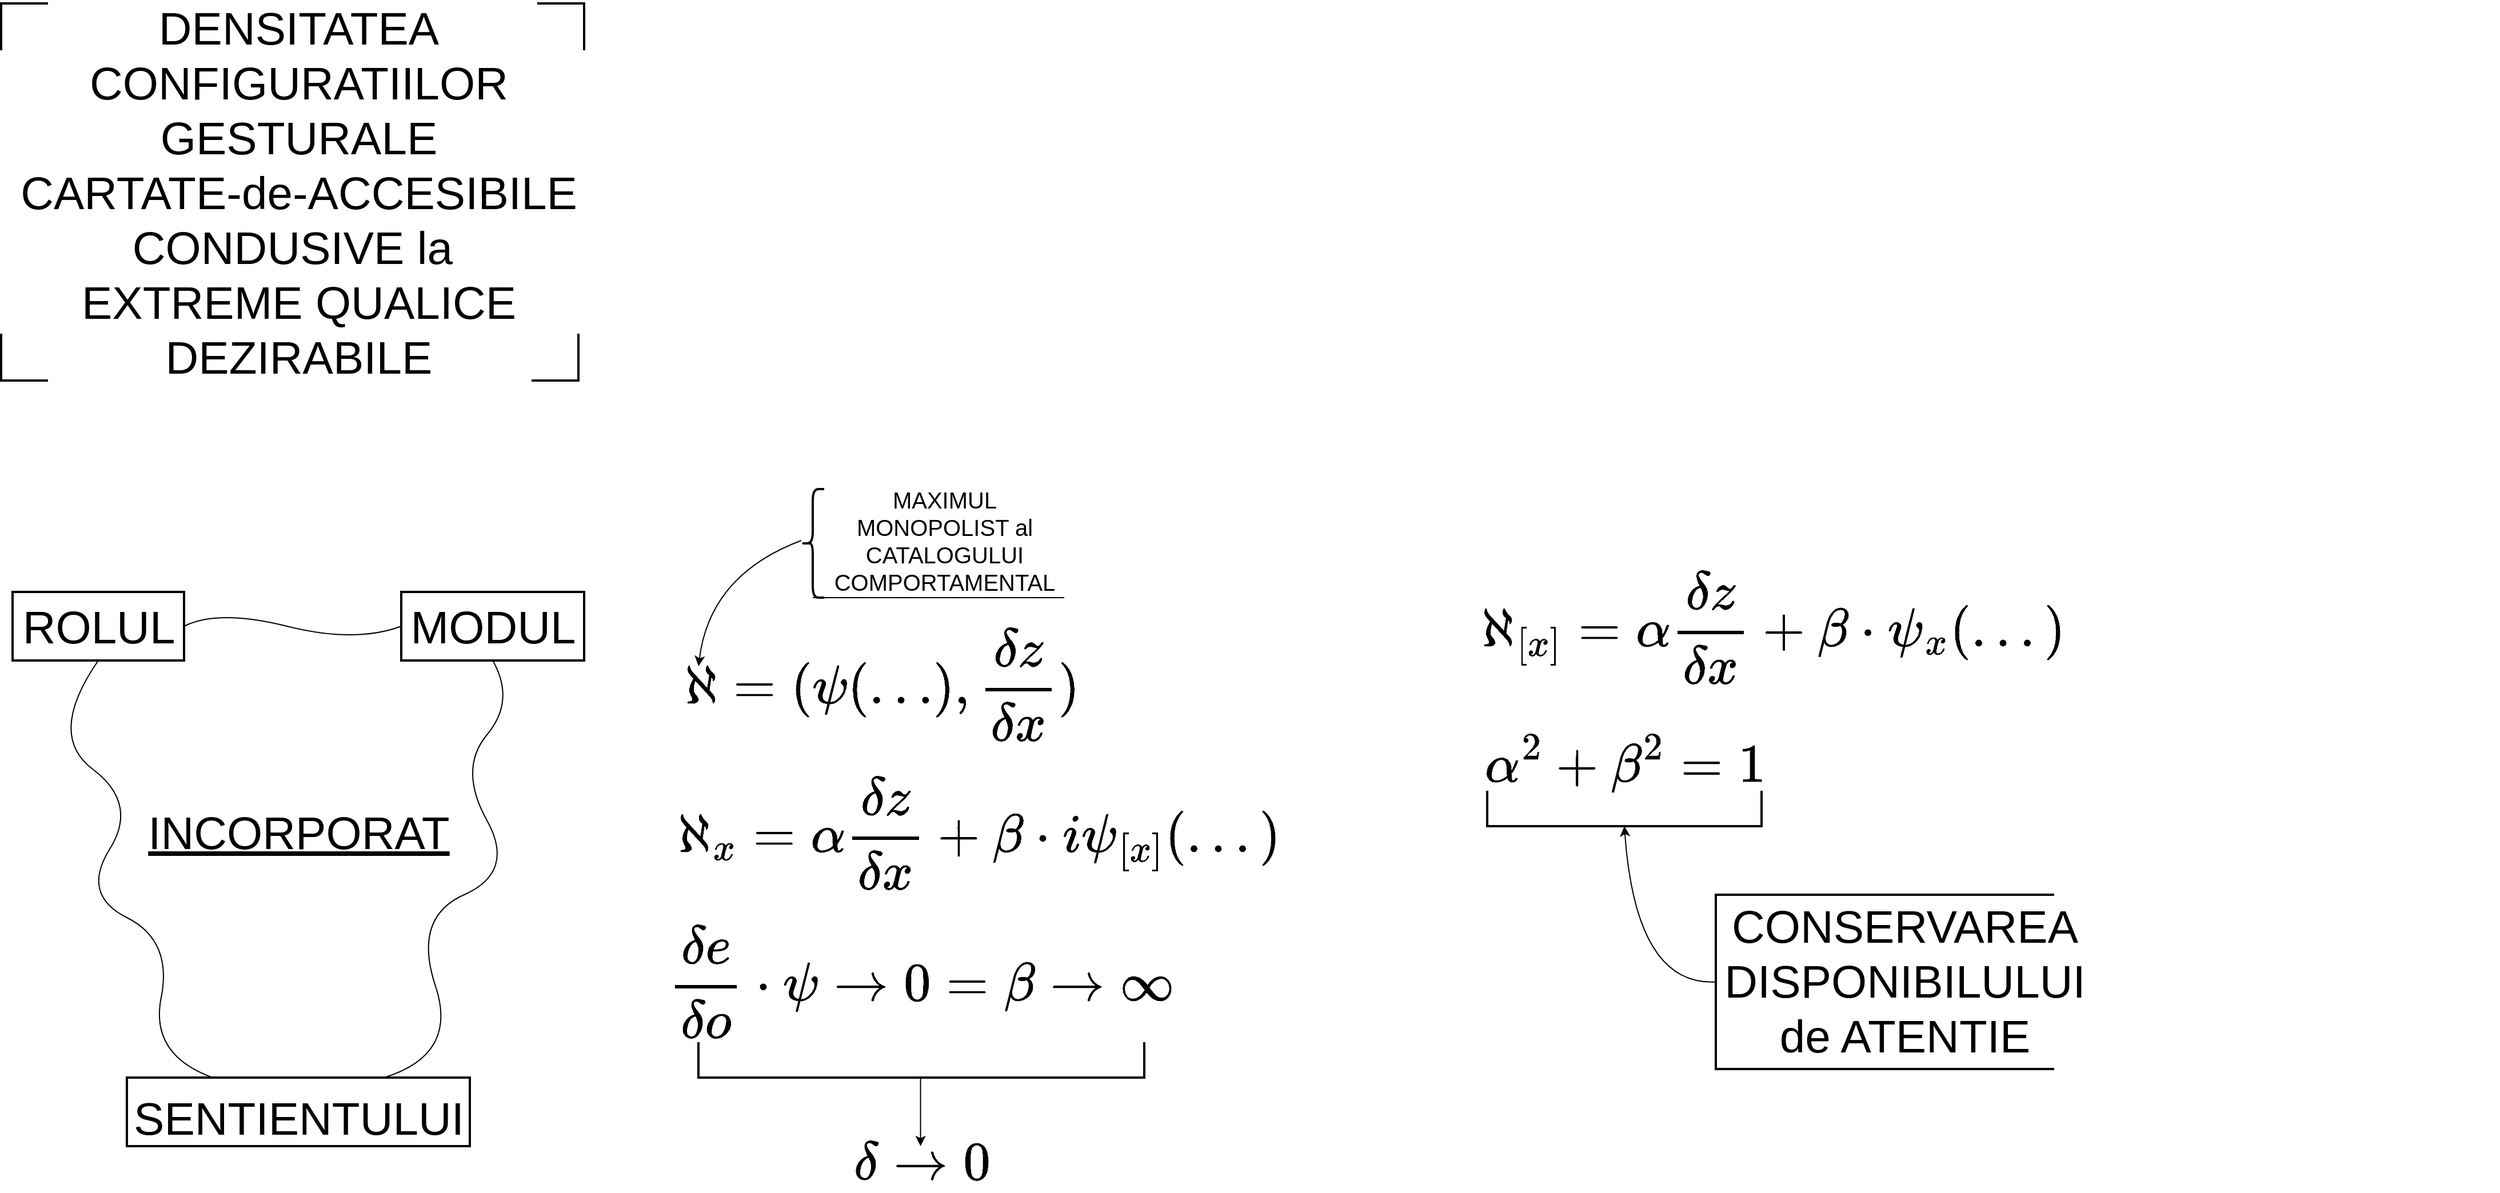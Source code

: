 <mxfile version="17.4.6" type="github">
  <diagram id="JWDJsJjKs2mHcT0vwFwG" name="Page-1">
    <mxGraphModel dx="2624" dy="3211" grid="1" gridSize="10" guides="1" tooltips="1" connect="1" arrows="1" fold="1" page="1" pageScale="1" pageWidth="850" pageHeight="1100" math="1" shadow="0">
      <root>
        <mxCell id="0" />
        <mxCell id="1" parent="0" />
        <mxCell id="5gJW-pD-rKpjJvPLWltT-1" value="&lt;font style=&quot;font-size: 40px&quot;&gt;DENSITATEA&lt;br&gt;CONFIGURATIILOR&lt;br&gt;GESTURALE&lt;br&gt;CARTATE-de-ACCESIBILE&lt;br&gt;CONDUSIVE la&amp;nbsp;&lt;br&gt;EXTREME QUALICE&lt;br&gt;DEZIRABILE&lt;br&gt;&lt;/font&gt;" style="text;html=1;align=center;verticalAlign=middle;resizable=0;points=[];autosize=1;strokeColor=none;fillColor=none;" vertex="1" parent="1">
          <mxGeometry x="-50" y="40" width="500" height="170" as="geometry" />
        </mxCell>
        <mxCell id="5gJW-pD-rKpjJvPLWltT-2" value="" style="shape=partialRectangle;whiteSpace=wrap;html=1;bottom=0;right=0;fillColor=none;fontSize=40;strokeWidth=2;" vertex="1" parent="1">
          <mxGeometry x="-60" y="-40" width="40" height="40" as="geometry" />
        </mxCell>
        <mxCell id="5gJW-pD-rKpjJvPLWltT-3" value="" style="shape=partialRectangle;whiteSpace=wrap;html=1;bottom=0;right=0;fillColor=none;fontSize=40;strokeWidth=2;rotation=90;" vertex="1" parent="1">
          <mxGeometry x="410" y="-40" width="40" height="40" as="geometry" />
        </mxCell>
        <mxCell id="5gJW-pD-rKpjJvPLWltT-4" value="" style="shape=partialRectangle;whiteSpace=wrap;html=1;bottom=0;right=0;fillColor=none;fontSize=40;strokeWidth=2;rotation=-180;" vertex="1" parent="1">
          <mxGeometry x="405" y="250" width="40" height="40" as="geometry" />
        </mxCell>
        <mxCell id="5gJW-pD-rKpjJvPLWltT-5" value="" style="shape=partialRectangle;whiteSpace=wrap;html=1;bottom=0;right=0;fillColor=none;fontSize=40;strokeWidth=2;rotation=-90;" vertex="1" parent="1">
          <mxGeometry x="-60" y="250" width="40" height="40" as="geometry" />
        </mxCell>
        <mxCell id="5gJW-pD-rKpjJvPLWltT-6" value="ROLUL" style="text;html=1;align=center;verticalAlign=middle;resizable=0;points=[];autosize=1;strokeColor=none;fillColor=none;fontSize=40;" vertex="1" parent="1">
          <mxGeometry x="-50" y="480" width="150" height="50" as="geometry" />
        </mxCell>
        <mxCell id="5gJW-pD-rKpjJvPLWltT-7" value="MODUL" style="text;html=1;align=center;verticalAlign=middle;resizable=0;points=[];autosize=1;strokeColor=none;fillColor=none;fontSize=40;" vertex="1" parent="1">
          <mxGeometry x="290" y="480" width="160" height="50" as="geometry" />
        </mxCell>
        <mxCell id="5gJW-pD-rKpjJvPLWltT-8" value="&lt;u&gt;INCORPORAT&lt;/u&gt;" style="text;html=1;align=center;verticalAlign=middle;resizable=0;points=[];autosize=1;strokeColor=none;fillColor=none;fontSize=40;" vertex="1" parent="1">
          <mxGeometry x="60" y="660" width="280" height="50" as="geometry" />
        </mxCell>
        <mxCell id="5gJW-pD-rKpjJvPLWltT-9" value="SENTIENTULUI" style="text;html=1;align=center;verticalAlign=middle;resizable=0;points=[];autosize=1;strokeColor=none;fillColor=none;fontSize=40;" vertex="1" parent="1">
          <mxGeometry x="50" y="910" width="300" height="50" as="geometry" />
        </mxCell>
        <mxCell id="5gJW-pD-rKpjJvPLWltT-10" value="" style="rounded=0;whiteSpace=wrap;html=1;fontSize=40;strokeWidth=2;fillColor=none;" vertex="1" parent="1">
          <mxGeometry x="-50" y="475" width="150" height="60" as="geometry" />
        </mxCell>
        <mxCell id="5gJW-pD-rKpjJvPLWltT-11" value="" style="rounded=0;whiteSpace=wrap;html=1;fontSize=40;strokeWidth=2;fillColor=none;" vertex="1" parent="1">
          <mxGeometry x="290" y="475" width="160" height="60" as="geometry" />
        </mxCell>
        <mxCell id="5gJW-pD-rKpjJvPLWltT-12" value="" style="rounded=0;whiteSpace=wrap;html=1;fontSize=40;strokeWidth=2;fillColor=none;" vertex="1" parent="1">
          <mxGeometry x="50" y="900" width="300" height="60" as="geometry" />
        </mxCell>
        <mxCell id="5gJW-pD-rKpjJvPLWltT-13" value="" style="endArrow=none;html=1;fontSize=40;exitX=1;exitY=0.5;exitDx=0;exitDy=0;entryX=0;entryY=0.5;entryDx=0;entryDy=0;curved=1;" edge="1" parent="1" source="5gJW-pD-rKpjJvPLWltT-10" target="5gJW-pD-rKpjJvPLWltT-11">
          <mxGeometry width="50" height="50" relative="1" as="geometry">
            <mxPoint x="300" y="580" as="sourcePoint" />
            <mxPoint x="350" y="530" as="targetPoint" />
            <Array as="points">
              <mxPoint x="130" y="490" />
              <mxPoint x="250" y="520" />
            </Array>
          </mxGeometry>
        </mxCell>
        <mxCell id="5gJW-pD-rKpjJvPLWltT-14" value="" style="endArrow=none;html=1;fontSize=40;curved=1;exitX=0.5;exitY=1;exitDx=0;exitDy=0;entryX=0.25;entryY=0;entryDx=0;entryDy=0;" edge="1" parent="1" source="5gJW-pD-rKpjJvPLWltT-10" target="5gJW-pD-rKpjJvPLWltT-12">
          <mxGeometry width="50" height="50" relative="1" as="geometry">
            <mxPoint x="300" y="580" as="sourcePoint" />
            <mxPoint x="350" y="530" as="targetPoint" />
            <Array as="points">
              <mxPoint x="-20" y="600" />
              <mxPoint x="60" y="660" />
              <mxPoint x="10" y="740" />
              <mxPoint x="90" y="780" />
              <mxPoint x="70" y="880" />
            </Array>
          </mxGeometry>
        </mxCell>
        <mxCell id="5gJW-pD-rKpjJvPLWltT-15" value="" style="endArrow=none;html=1;fontSize=40;curved=1;entryX=0.5;entryY=1;entryDx=0;entryDy=0;exitX=0.75;exitY=0;exitDx=0;exitDy=0;" edge="1" parent="1" source="5gJW-pD-rKpjJvPLWltT-12" target="5gJW-pD-rKpjJvPLWltT-11">
          <mxGeometry width="50" height="50" relative="1" as="geometry">
            <mxPoint x="300" y="580" as="sourcePoint" />
            <mxPoint x="350" y="530" as="targetPoint" />
            <Array as="points">
              <mxPoint x="340" y="880" />
              <mxPoint x="300" y="760" />
              <mxPoint x="390" y="720" />
              <mxPoint x="340" y="630" />
              <mxPoint x="390" y="570" />
            </Array>
          </mxGeometry>
        </mxCell>
        <mxCell id="5gJW-pD-rKpjJvPLWltT-17" value="&lt;font style=&quot;font-size: 40px&quot;&gt;$$\aleph = (\psi(\dots),\frac{\delta z}{\delta x})$$&lt;/font&gt;" style="text;html=1;align=center;verticalAlign=middle;resizable=0;points=[];autosize=1;strokeColor=none;fillColor=none;fontSize=25;" vertex="1" parent="1">
          <mxGeometry x="280" y="535" width="860" height="40" as="geometry" />
        </mxCell>
        <mxCell id="5gJW-pD-rKpjJvPLWltT-18" value="$$\aleph_x = \alpha \frac{\delta z}{\delta x} + \beta \cdot \mathcal{i} \psi_{[x]}(...)$$" style="text;html=1;align=center;verticalAlign=middle;resizable=0;points=[];autosize=1;strokeColor=none;fillColor=none;fontSize=40;" vertex="1" parent="1">
          <mxGeometry x="60" y="660" width="1470" height="50" as="geometry" />
        </mxCell>
        <mxCell id="5gJW-pD-rKpjJvPLWltT-19" value="$$\frac{\delta e}{\delta o} \cdot \psi \rightarrow 0 = \beta \rightarrow \infty$$" style="text;html=1;align=center;verticalAlign=middle;resizable=0;points=[];autosize=1;strokeColor=none;fillColor=none;fontSize=40;" vertex="1" parent="1">
          <mxGeometry x="80" y="790" width="1330" height="50" as="geometry" />
        </mxCell>
        <mxCell id="5gJW-pD-rKpjJvPLWltT-20" value="" style="shape=partialRectangle;whiteSpace=wrap;html=1;bottom=1;right=1;left=1;top=0;fillColor=none;routingCenterX=-0.5;fontSize=40;strokeWidth=2;" vertex="1" parent="1">
          <mxGeometry x="550" y="870" width="390" height="30" as="geometry" />
        </mxCell>
        <mxCell id="5gJW-pD-rKpjJvPLWltT-21" value="$$\delta \rightarrow 0$$" style="text;html=1;align=center;verticalAlign=middle;resizable=0;points=[];autosize=1;strokeColor=none;fillColor=none;fontSize=40;" vertex="1" parent="1">
          <mxGeometry x="525" y="950" width="440" height="50" as="geometry" />
        </mxCell>
        <mxCell id="5gJW-pD-rKpjJvPLWltT-22" value="" style="endArrow=classic;html=1;fontSize=40;curved=1;" edge="1" parent="1">
          <mxGeometry width="50" height="50" relative="1" as="geometry">
            <mxPoint x="744.29" y="900" as="sourcePoint" />
            <mxPoint x="744.29" y="960" as="targetPoint" />
          </mxGeometry>
        </mxCell>
        <mxCell id="5gJW-pD-rKpjJvPLWltT-24" value="MAXIMUL&lt;br&gt;MONOPOLIST al&lt;br&gt;CATALOGULUI&lt;br&gt;COMPORTAMENTAL" style="text;html=1;align=center;verticalAlign=middle;resizable=0;points=[];autosize=1;strokeColor=none;fillColor=none;fontSize=20;" vertex="1" parent="1">
          <mxGeometry x="660" y="380" width="210" height="100" as="geometry" />
        </mxCell>
        <mxCell id="5gJW-pD-rKpjJvPLWltT-25" value="" style="endArrow=none;html=1;fontSize=20;curved=1;" edge="1" parent="1">
          <mxGeometry width="50" height="50" relative="1" as="geometry">
            <mxPoint x="650" y="480" as="sourcePoint" />
            <mxPoint x="870" y="480" as="targetPoint" />
          </mxGeometry>
        </mxCell>
        <mxCell id="5gJW-pD-rKpjJvPLWltT-26" value="" style="shape=curlyBracket;whiteSpace=wrap;html=1;rounded=1;fontSize=20;strokeWidth=2;fillColor=none;" vertex="1" parent="1">
          <mxGeometry x="640" y="385" width="20" height="95" as="geometry" />
        </mxCell>
        <mxCell id="5gJW-pD-rKpjJvPLWltT-27" value="" style="endArrow=classic;html=1;fontSize=20;curved=1;entryX=0.314;entryY=0.125;entryDx=0;entryDy=0;entryPerimeter=0;" edge="1" parent="1" target="5gJW-pD-rKpjJvPLWltT-17">
          <mxGeometry width="50" height="50" relative="1" as="geometry">
            <mxPoint x="640" y="430" as="sourcePoint" />
            <mxPoint x="560" y="450" as="targetPoint" />
            <Array as="points">
              <mxPoint x="560" y="460" />
            </Array>
          </mxGeometry>
        </mxCell>
        <mxCell id="5gJW-pD-rKpjJvPLWltT-28" value="&lt;font style=&quot;font-size: 40px&quot;&gt;$$\aleph_{[x]}=\alpha \frac{\delta z}{\delta x} + \beta \cdot \psi_{x}(...)$$&lt;/font&gt;" style="text;html=1;align=center;verticalAlign=middle;resizable=0;points=[];autosize=1;strokeColor=none;fillColor=none;fontSize=20;" vertex="1" parent="1">
          <mxGeometry x="855" y="485" width="1270" height="40" as="geometry" />
        </mxCell>
        <mxCell id="5gJW-pD-rKpjJvPLWltT-29" value="$$\alpha^2 + \beta^2=1$$" style="text;html=1;align=center;verticalAlign=middle;resizable=0;points=[];autosize=1;strokeColor=none;fillColor=none;fontSize=40;" vertex="1" parent="1">
          <mxGeometry x="1120" y="600" width="480" height="50" as="geometry" />
        </mxCell>
        <mxCell id="5gJW-pD-rKpjJvPLWltT-30" value="" style="shape=partialRectangle;whiteSpace=wrap;html=1;bottom=1;right=1;left=1;top=0;fillColor=none;routingCenterX=-0.5;fontSize=40;strokeWidth=2;" vertex="1" parent="1">
          <mxGeometry x="1240" y="650" width="240" height="30" as="geometry" />
        </mxCell>
        <mxCell id="5gJW-pD-rKpjJvPLWltT-31" value="CONSERVAREA&lt;br&gt;DISPONIBILULUI&lt;br&gt;de ATENTIE" style="text;html=1;align=center;verticalAlign=middle;resizable=0;points=[];autosize=1;strokeColor=none;fillColor=none;fontSize=40;" vertex="1" parent="1">
          <mxGeometry x="1440" y="740" width="330" height="150" as="geometry" />
        </mxCell>
        <mxCell id="5gJW-pD-rKpjJvPLWltT-32" value="" style="shape=partialRectangle;whiteSpace=wrap;html=1;bottom=1;right=1;left=1;top=0;fillColor=none;routingCenterX=-0.5;fontSize=40;strokeWidth=2;rotation=90;" vertex="1" parent="1">
          <mxGeometry x="1511.25" y="668.75" width="152.5" height="295" as="geometry" />
        </mxCell>
        <mxCell id="5gJW-pD-rKpjJvPLWltT-33" value="" style="endArrow=classic;html=1;fontSize=40;curved=1;exitX=0.5;exitY=1;exitDx=0;exitDy=0;entryX=0.5;entryY=1;entryDx=0;entryDy=0;" edge="1" parent="1" source="5gJW-pD-rKpjJvPLWltT-32" target="5gJW-pD-rKpjJvPLWltT-30">
          <mxGeometry width="50" height="50" relative="1" as="geometry">
            <mxPoint x="1300" y="600" as="sourcePoint" />
            <mxPoint x="1350" y="550" as="targetPoint" />
            <Array as="points">
              <mxPoint x="1370" y="820" />
            </Array>
          </mxGeometry>
        </mxCell>
      </root>
    </mxGraphModel>
  </diagram>
</mxfile>
